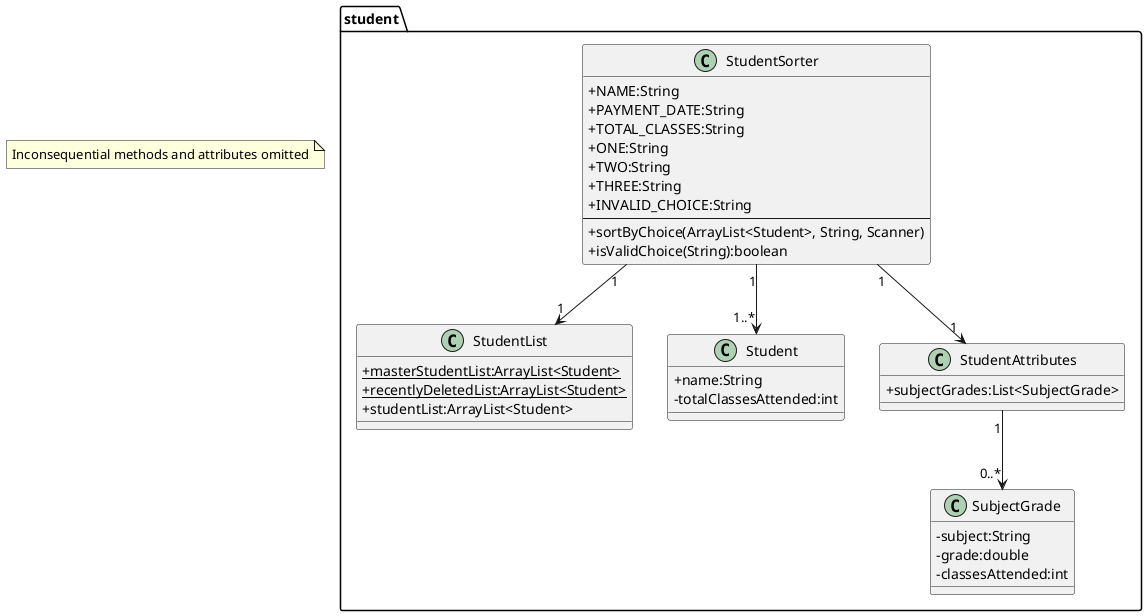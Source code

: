 @startuml StudentSorter
skinparam classAttributeIconSize 0

package student {
    class StudentSorter {
        +NAME:String
        +PAYMENT_DATE:String
        +TOTAL_CLASSES:String
        +ONE:String
        +TWO:String
        +THREE:String
        +INVALID_CHOICE:String
        --
        +sortByChoice(ArrayList<Student>, String, Scanner)
        +isValidChoice(String):boolean
    }

    class StudentList {
        {static} +masterStudentList:ArrayList<Student>
        {static} +recentlyDeletedList:ArrayList<Student>
        +studentList:ArrayList<Student>
    }

    class Student {
        +name:String
        -totalClassesAttended:int
    }

    class StudentAttributes {
        +subjectGrades:List<SubjectGrade>
    }

    class SubjectGrade {
        -subject:String
        -grade:double
        -classesAttended:int
    }
}

StudentSorter "1" --> "1..*" Student
StudentSorter "1" --> "1" StudentList
StudentSorter "1" --> "1" StudentAttributes
StudentAttributes "1" --> "0..*" SubjectGrade

note "Inconsequential methods and attributes omitted" as N1

@enduml
